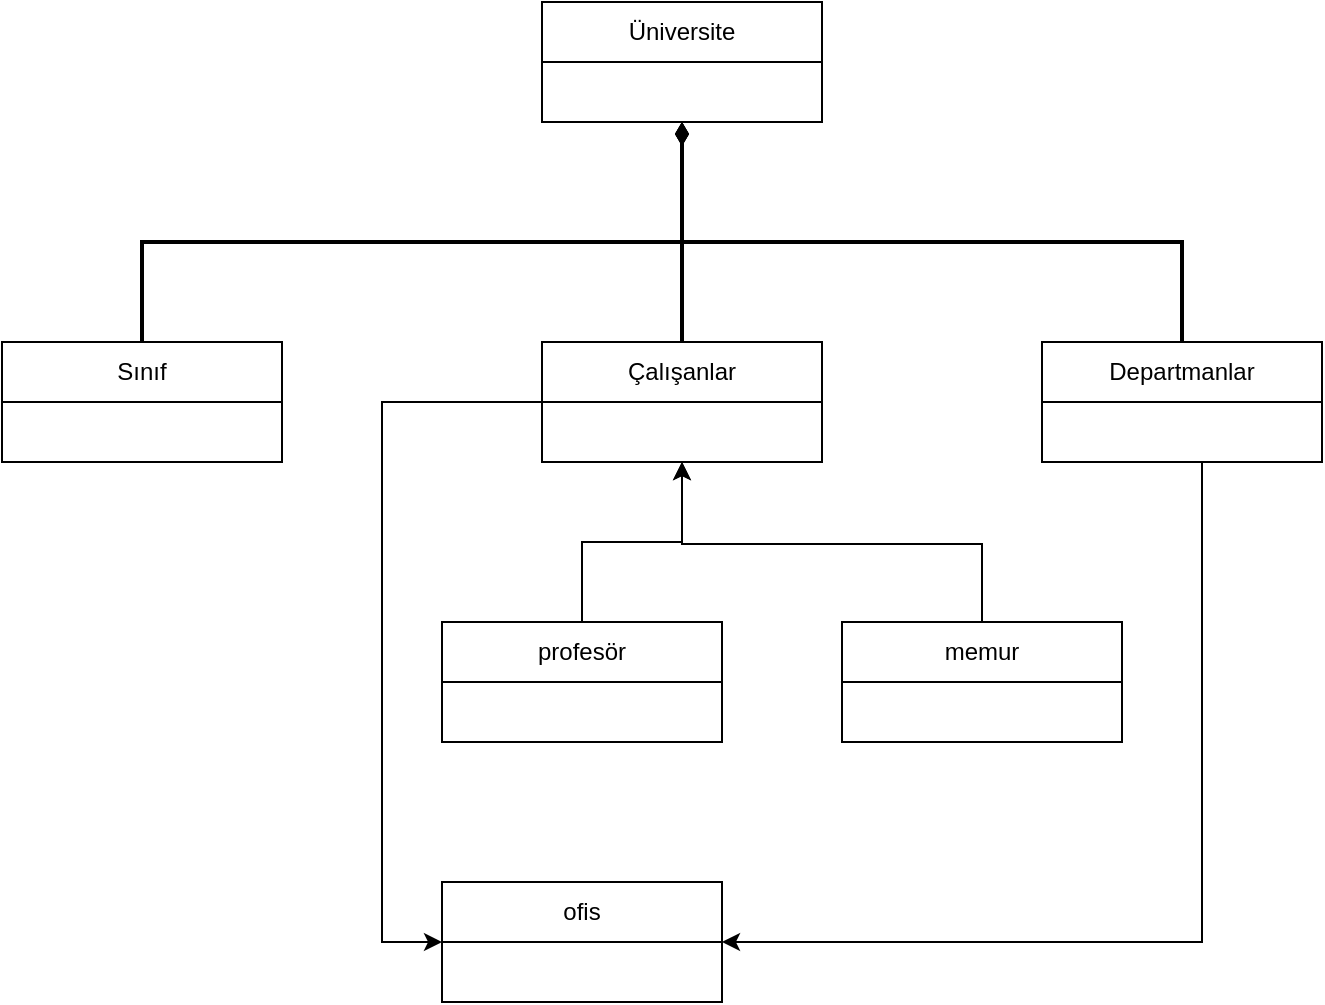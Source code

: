 <mxfile version="21.7.2" type="github">
  <diagram name="Sayfa -1" id="6q0h_izBlqHGIDwQ1uVk">
    <mxGraphModel dx="1050" dy="542" grid="1" gridSize="10" guides="1" tooltips="1" connect="1" arrows="1" fold="1" page="1" pageScale="1" pageWidth="827" pageHeight="1169" math="0" shadow="0">
      <root>
        <mxCell id="0" />
        <mxCell id="1" parent="0" />
        <mxCell id="a7paMk-S6IqQUFMTtHKl-50" value="Üniversite&lt;br&gt;" style="swimlane;fontStyle=0;childLayout=stackLayout;horizontal=1;startSize=30;horizontalStack=0;resizeParent=1;resizeParentMax=0;resizeLast=0;collapsible=1;marginBottom=0;whiteSpace=wrap;html=1;" vertex="1" parent="1">
          <mxGeometry x="340" y="70" width="140" height="60" as="geometry" />
        </mxCell>
        <mxCell id="a7paMk-S6IqQUFMTtHKl-66" style="edgeStyle=orthogonalEdgeStyle;rounded=0;orthogonalLoop=1;jettySize=auto;html=1;entryX=0.5;entryY=1;entryDx=0;entryDy=0;endArrow=diamondThin;endFill=1;strokeWidth=2;" edge="1" parent="1" source="a7paMk-S6IqQUFMTtHKl-54" target="a7paMk-S6IqQUFMTtHKl-50">
          <mxGeometry relative="1" as="geometry">
            <Array as="points">
              <mxPoint x="140" y="190" />
              <mxPoint x="410" y="190" />
            </Array>
          </mxGeometry>
        </mxCell>
        <mxCell id="a7paMk-S6IqQUFMTtHKl-54" value="Sınıf" style="swimlane;fontStyle=0;childLayout=stackLayout;horizontal=1;startSize=30;horizontalStack=0;resizeParent=1;resizeParentMax=0;resizeLast=0;collapsible=1;marginBottom=0;whiteSpace=wrap;html=1;" vertex="1" parent="1">
          <mxGeometry x="70" y="240" width="140" height="60" as="geometry" />
        </mxCell>
        <mxCell id="a7paMk-S6IqQUFMTtHKl-69" style="edgeStyle=orthogonalEdgeStyle;rounded=0;orthogonalLoop=1;jettySize=auto;html=1;entryX=0.5;entryY=1;entryDx=0;entryDy=0;endArrow=diamondThin;endFill=1;strokeWidth=2;" edge="1" parent="1" source="a7paMk-S6IqQUFMTtHKl-58" target="a7paMk-S6IqQUFMTtHKl-50">
          <mxGeometry relative="1" as="geometry" />
        </mxCell>
        <mxCell id="a7paMk-S6IqQUFMTtHKl-85" style="edgeStyle=orthogonalEdgeStyle;rounded=0;orthogonalLoop=1;jettySize=auto;html=1;exitX=0;exitY=0.5;exitDx=0;exitDy=0;entryX=0;entryY=0.5;entryDx=0;entryDy=0;" edge="1" parent="1" source="a7paMk-S6IqQUFMTtHKl-58" target="a7paMk-S6IqQUFMTtHKl-75">
          <mxGeometry relative="1" as="geometry">
            <Array as="points">
              <mxPoint x="260" y="270" />
              <mxPoint x="260" y="540" />
            </Array>
          </mxGeometry>
        </mxCell>
        <mxCell id="a7paMk-S6IqQUFMTtHKl-58" value="Çalışanlar" style="swimlane;fontStyle=0;childLayout=stackLayout;horizontal=1;startSize=30;horizontalStack=0;resizeParent=1;resizeParentMax=0;resizeLast=0;collapsible=1;marginBottom=0;whiteSpace=wrap;html=1;" vertex="1" parent="1">
          <mxGeometry x="340" y="240" width="140" height="60" as="geometry" />
        </mxCell>
        <mxCell id="a7paMk-S6IqQUFMTtHKl-70" style="edgeStyle=orthogonalEdgeStyle;rounded=0;orthogonalLoop=1;jettySize=auto;html=1;strokeWidth=2;endArrow=diamondThin;endFill=1;entryX=0.5;entryY=1;entryDx=0;entryDy=0;" edge="1" parent="1" source="a7paMk-S6IqQUFMTtHKl-62" target="a7paMk-S6IqQUFMTtHKl-50">
          <mxGeometry relative="1" as="geometry">
            <mxPoint x="410" y="140" as="targetPoint" />
            <Array as="points">
              <mxPoint x="660" y="190" />
              <mxPoint x="410" y="190" />
            </Array>
          </mxGeometry>
        </mxCell>
        <mxCell id="a7paMk-S6IqQUFMTtHKl-84" style="edgeStyle=orthogonalEdgeStyle;rounded=0;orthogonalLoop=1;jettySize=auto;html=1;entryX=1;entryY=0.5;entryDx=0;entryDy=0;" edge="1" parent="1" source="a7paMk-S6IqQUFMTtHKl-62" target="a7paMk-S6IqQUFMTtHKl-75">
          <mxGeometry relative="1" as="geometry">
            <Array as="points">
              <mxPoint x="670" y="540" />
            </Array>
          </mxGeometry>
        </mxCell>
        <mxCell id="a7paMk-S6IqQUFMTtHKl-62" value="Departmanlar" style="swimlane;fontStyle=0;childLayout=stackLayout;horizontal=1;startSize=30;horizontalStack=0;resizeParent=1;resizeParentMax=0;resizeLast=0;collapsible=1;marginBottom=0;whiteSpace=wrap;html=1;" vertex="1" parent="1">
          <mxGeometry x="590" y="240" width="140" height="60" as="geometry" />
        </mxCell>
        <mxCell id="a7paMk-S6IqQUFMTtHKl-75" value="ofis&lt;br&gt;" style="swimlane;fontStyle=0;childLayout=stackLayout;horizontal=1;startSize=30;horizontalStack=0;resizeParent=1;resizeParentMax=0;resizeLast=0;collapsible=1;marginBottom=0;whiteSpace=wrap;html=1;" vertex="1" parent="1">
          <mxGeometry x="290" y="510" width="140" height="60" as="geometry" />
        </mxCell>
        <mxCell id="a7paMk-S6IqQUFMTtHKl-83" style="edgeStyle=orthogonalEdgeStyle;rounded=0;orthogonalLoop=1;jettySize=auto;html=1;exitX=0.5;exitY=0;exitDx=0;exitDy=0;entryX=0.5;entryY=1;entryDx=0;entryDy=0;" edge="1" parent="1" source="a7paMk-S6IqQUFMTtHKl-79" target="a7paMk-S6IqQUFMTtHKl-58">
          <mxGeometry relative="1" as="geometry">
            <mxPoint x="380" y="300" as="targetPoint" />
            <Array as="points">
              <mxPoint x="560" y="341" />
              <mxPoint x="410" y="341" />
            </Array>
          </mxGeometry>
        </mxCell>
        <mxCell id="a7paMk-S6IqQUFMTtHKl-79" value="memur" style="swimlane;fontStyle=0;childLayout=stackLayout;horizontal=1;startSize=30;horizontalStack=0;resizeParent=1;resizeParentMax=0;resizeLast=0;collapsible=1;marginBottom=0;whiteSpace=wrap;html=1;" vertex="1" parent="1">
          <mxGeometry x="490" y="380" width="140" height="60" as="geometry" />
        </mxCell>
        <mxCell id="a7paMk-S6IqQUFMTtHKl-82" style="edgeStyle=orthogonalEdgeStyle;rounded=0;orthogonalLoop=1;jettySize=auto;html=1;entryX=0.5;entryY=1;entryDx=0;entryDy=0;" edge="1" parent="1" source="a7paMk-S6IqQUFMTtHKl-81" target="a7paMk-S6IqQUFMTtHKl-58">
          <mxGeometry relative="1" as="geometry" />
        </mxCell>
        <mxCell id="a7paMk-S6IqQUFMTtHKl-81" value="profesör" style="swimlane;fontStyle=0;childLayout=stackLayout;horizontal=1;startSize=30;horizontalStack=0;resizeParent=1;resizeParentMax=0;resizeLast=0;collapsible=1;marginBottom=0;whiteSpace=wrap;html=1;" vertex="1" parent="1">
          <mxGeometry x="290" y="380" width="140" height="60" as="geometry" />
        </mxCell>
      </root>
    </mxGraphModel>
  </diagram>
</mxfile>
